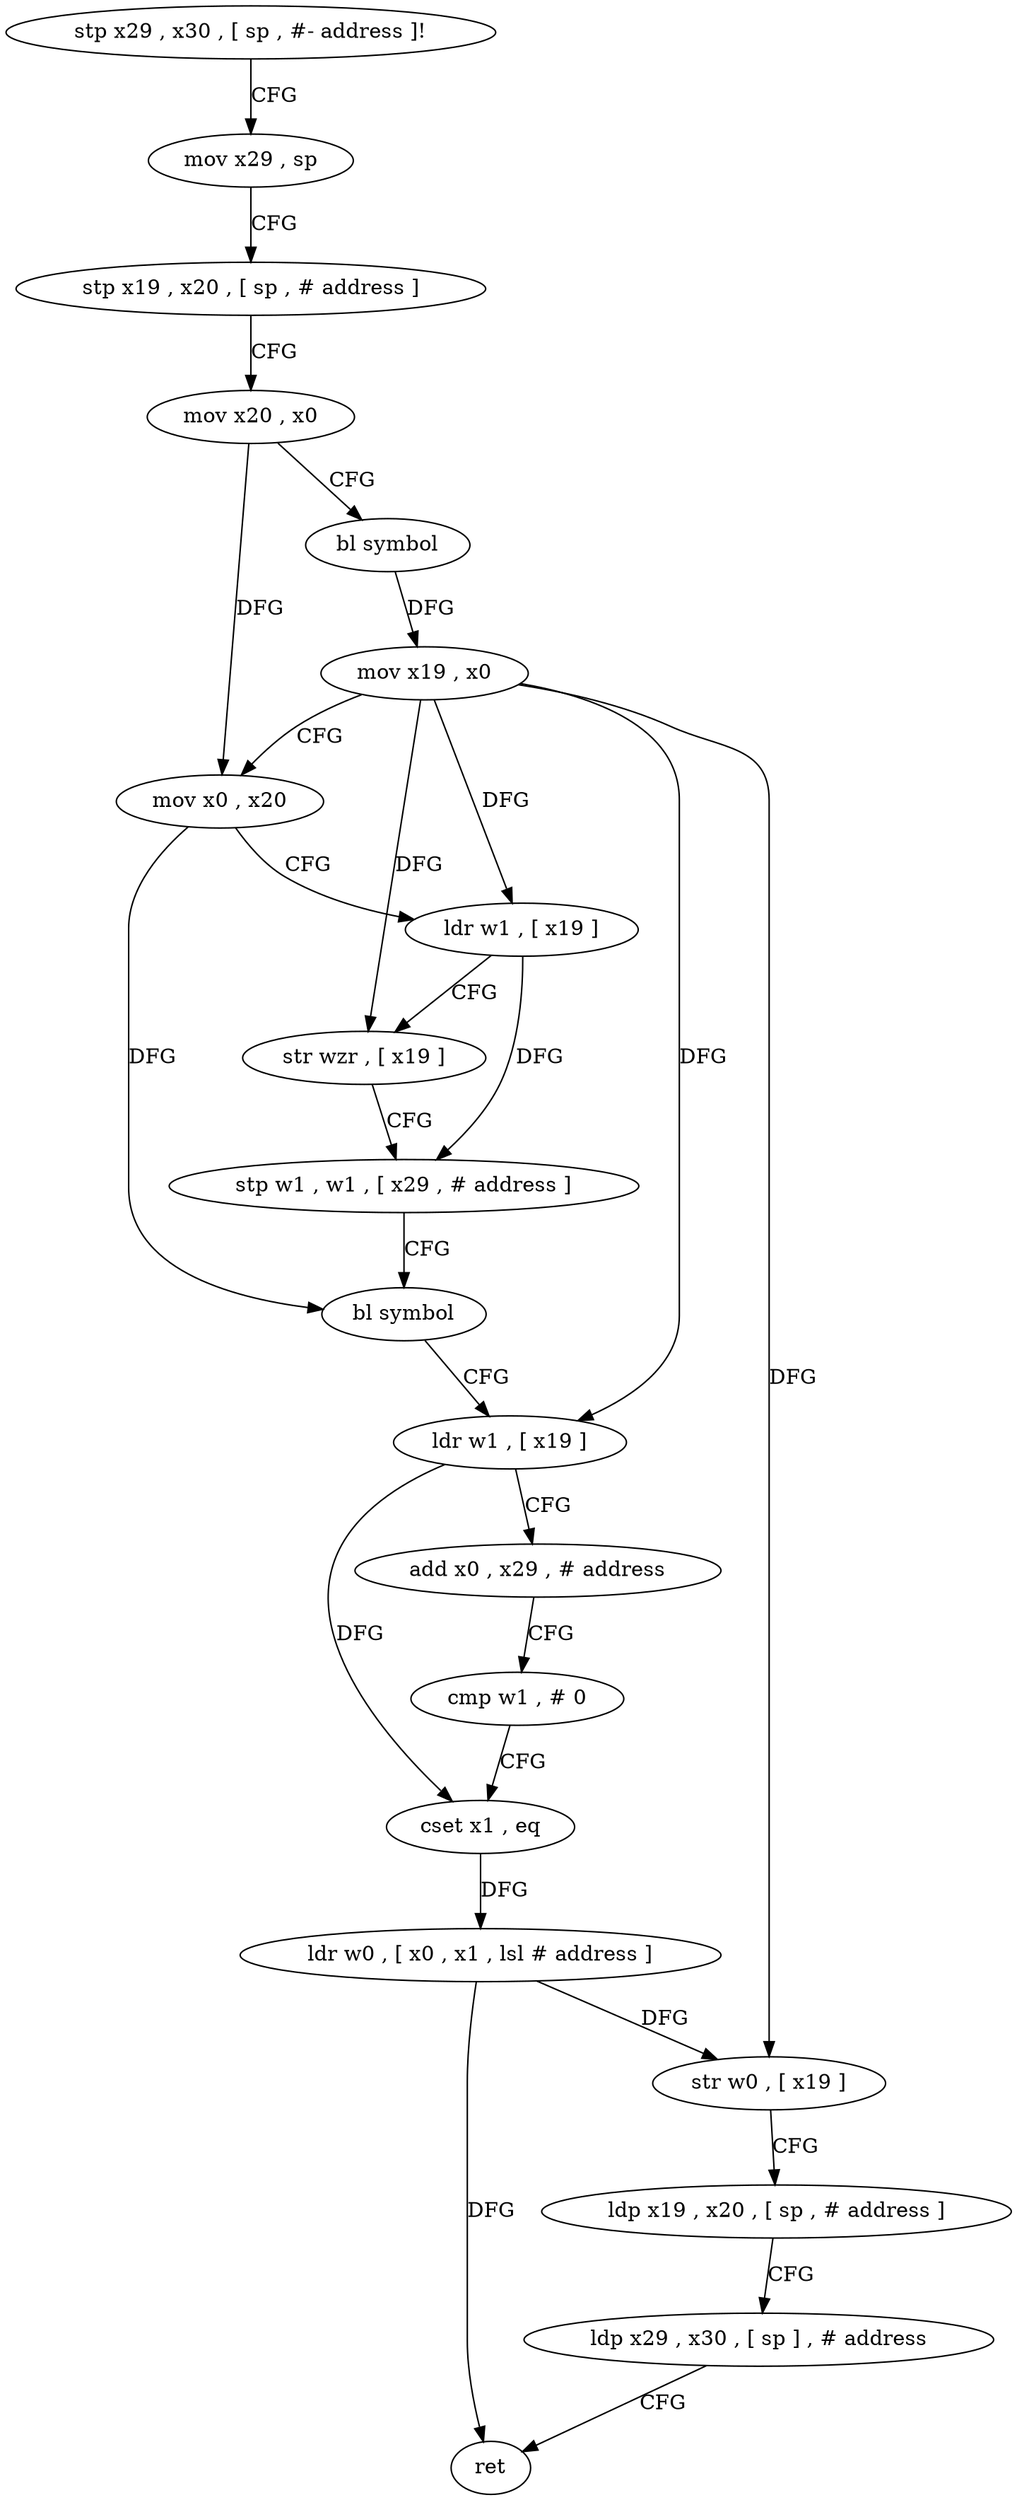 digraph "func" {
"4273504" [label = "stp x29 , x30 , [ sp , #- address ]!" ]
"4273508" [label = "mov x29 , sp" ]
"4273512" [label = "stp x19 , x20 , [ sp , # address ]" ]
"4273516" [label = "mov x20 , x0" ]
"4273520" [label = "bl symbol" ]
"4273524" [label = "mov x19 , x0" ]
"4273528" [label = "mov x0 , x20" ]
"4273532" [label = "ldr w1 , [ x19 ]" ]
"4273536" [label = "str wzr , [ x19 ]" ]
"4273540" [label = "stp w1 , w1 , [ x29 , # address ]" ]
"4273544" [label = "bl symbol" ]
"4273548" [label = "ldr w1 , [ x19 ]" ]
"4273552" [label = "add x0 , x29 , # address" ]
"4273556" [label = "cmp w1 , # 0" ]
"4273560" [label = "cset x1 , eq" ]
"4273564" [label = "ldr w0 , [ x0 , x1 , lsl # address ]" ]
"4273568" [label = "str w0 , [ x19 ]" ]
"4273572" [label = "ldp x19 , x20 , [ sp , # address ]" ]
"4273576" [label = "ldp x29 , x30 , [ sp ] , # address" ]
"4273580" [label = "ret" ]
"4273504" -> "4273508" [ label = "CFG" ]
"4273508" -> "4273512" [ label = "CFG" ]
"4273512" -> "4273516" [ label = "CFG" ]
"4273516" -> "4273520" [ label = "CFG" ]
"4273516" -> "4273528" [ label = "DFG" ]
"4273520" -> "4273524" [ label = "DFG" ]
"4273524" -> "4273528" [ label = "CFG" ]
"4273524" -> "4273532" [ label = "DFG" ]
"4273524" -> "4273536" [ label = "DFG" ]
"4273524" -> "4273548" [ label = "DFG" ]
"4273524" -> "4273568" [ label = "DFG" ]
"4273528" -> "4273532" [ label = "CFG" ]
"4273528" -> "4273544" [ label = "DFG" ]
"4273532" -> "4273536" [ label = "CFG" ]
"4273532" -> "4273540" [ label = "DFG" ]
"4273536" -> "4273540" [ label = "CFG" ]
"4273540" -> "4273544" [ label = "CFG" ]
"4273544" -> "4273548" [ label = "CFG" ]
"4273548" -> "4273552" [ label = "CFG" ]
"4273548" -> "4273560" [ label = "DFG" ]
"4273552" -> "4273556" [ label = "CFG" ]
"4273556" -> "4273560" [ label = "CFG" ]
"4273560" -> "4273564" [ label = "DFG" ]
"4273564" -> "4273568" [ label = "DFG" ]
"4273564" -> "4273580" [ label = "DFG" ]
"4273568" -> "4273572" [ label = "CFG" ]
"4273572" -> "4273576" [ label = "CFG" ]
"4273576" -> "4273580" [ label = "CFG" ]
}

